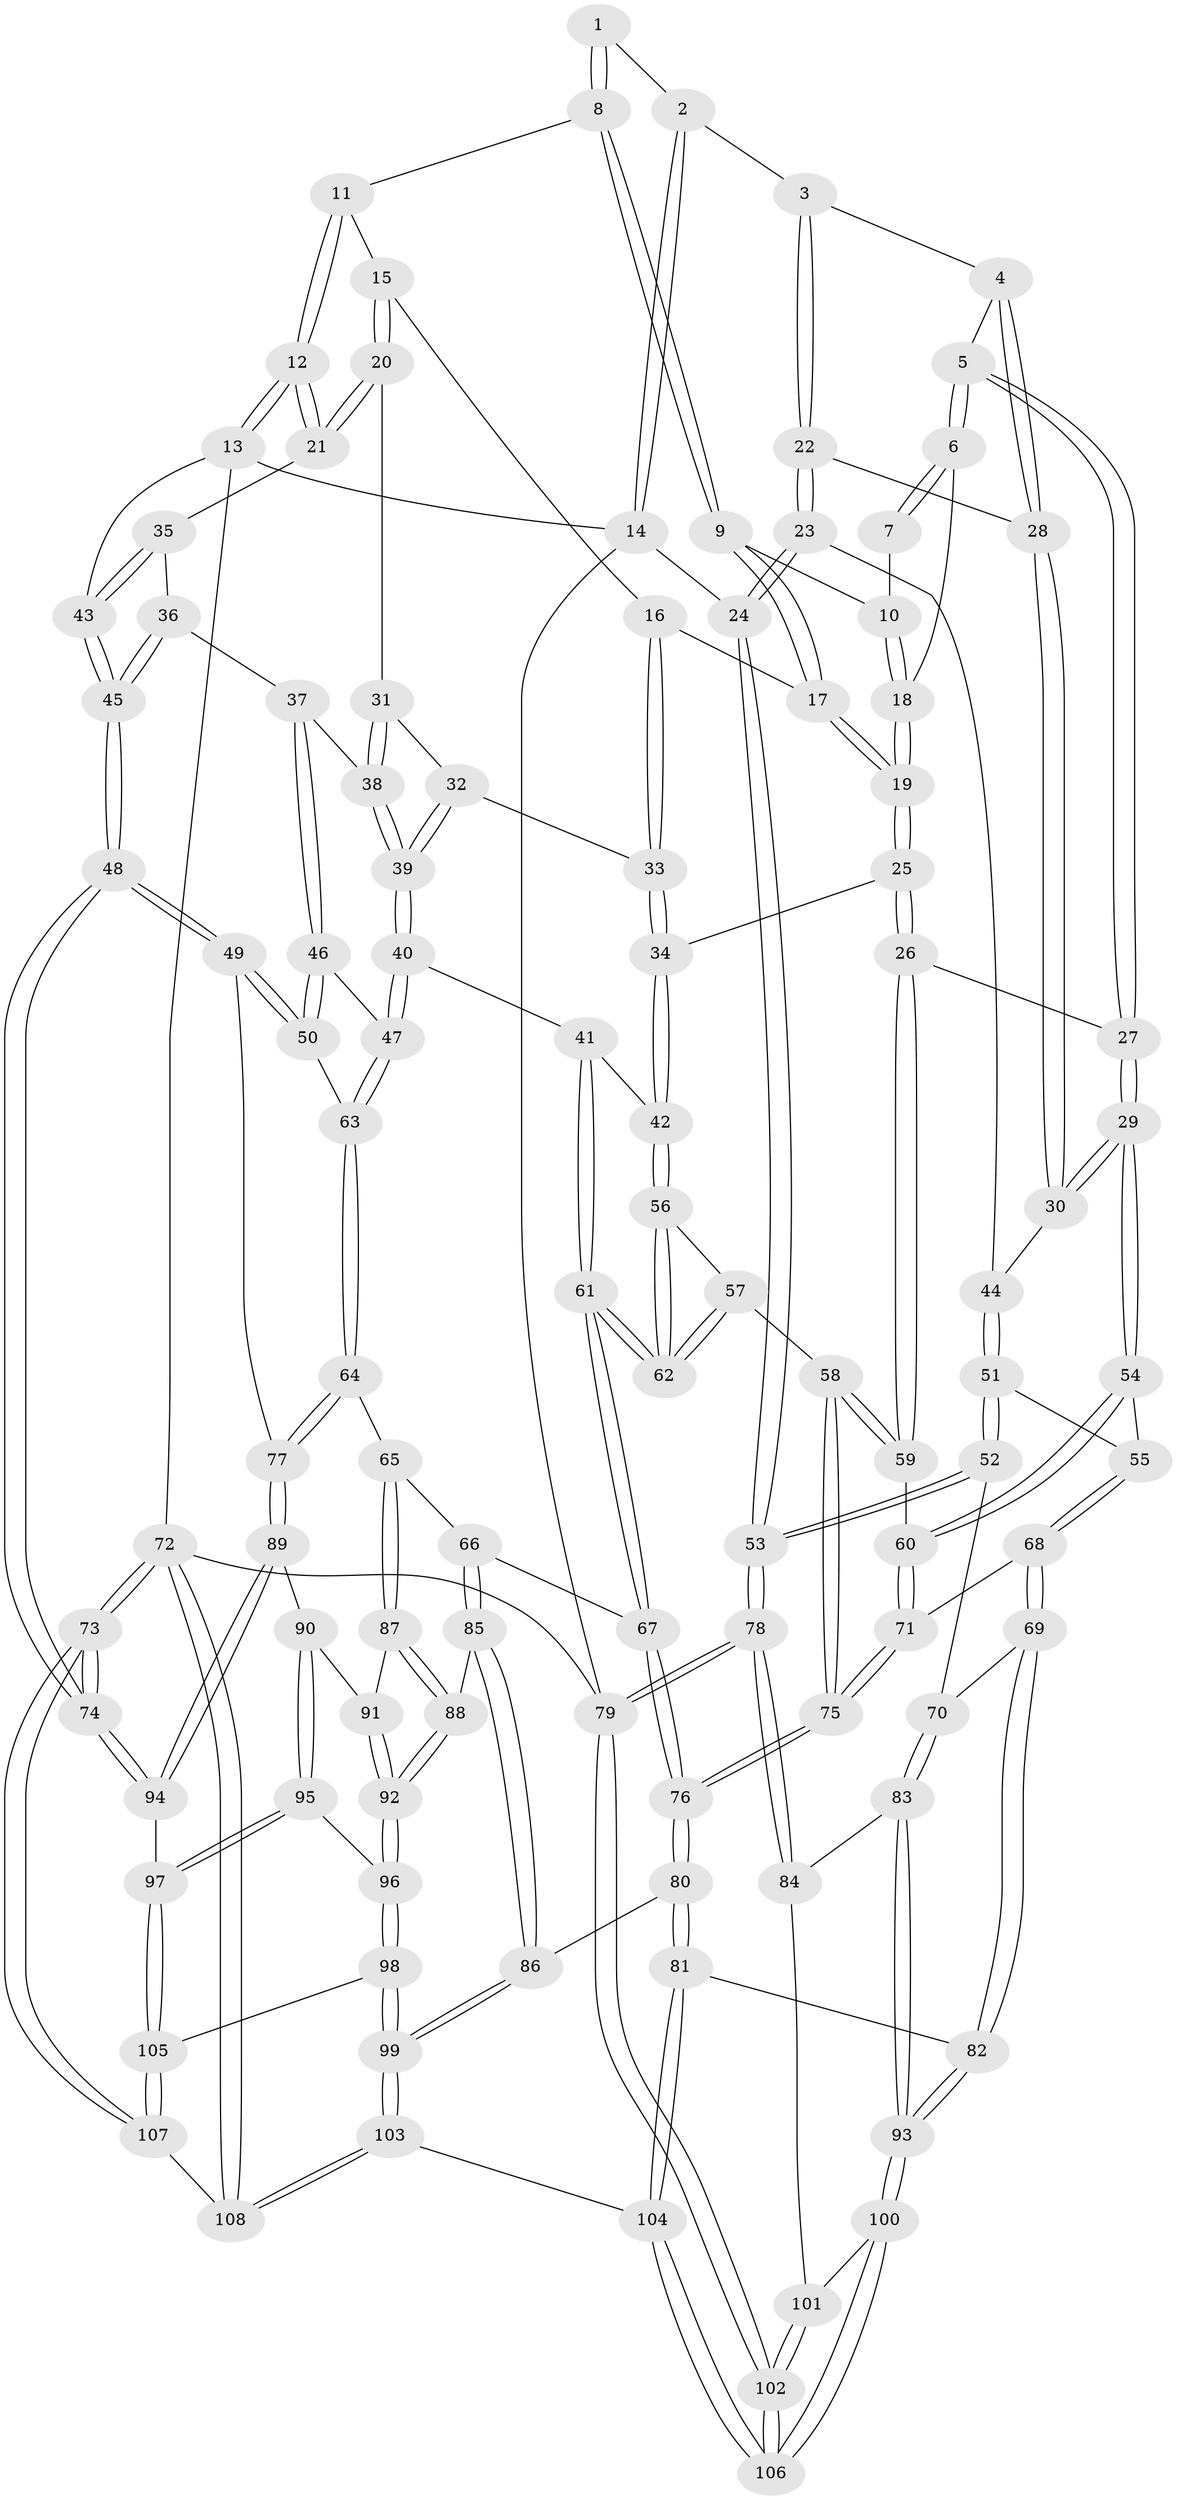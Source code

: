 // coarse degree distribution, {3: 0.17647058823529413, 4: 0.4117647058823529, 5: 0.29411764705882354, 2: 0.029411764705882353, 6: 0.08823529411764706}
// Generated by graph-tools (version 1.1) at 2025/52/02/27/25 19:52:42]
// undirected, 108 vertices, 267 edges
graph export_dot {
graph [start="1"]
  node [color=gray90,style=filled];
  1 [pos="+0.394513929022386+0"];
  2 [pos="+0.09311275897198908+0"];
  3 [pos="+0.24919814436583168+0.09731153610265117"];
  4 [pos="+0.2918497459030234+0.13700685245348204"];
  5 [pos="+0.3140990617237899+0.1442237395982507"];
  6 [pos="+0.3279245330629813+0.13720068708561164"];
  7 [pos="+0.36290538842267467+0.0557104945210289"];
  8 [pos="+0.6297150151779013+0"];
  9 [pos="+0.5205215548246268+0.040301839923682845"];
  10 [pos="+0.49232559920346075+0.07441134502316461"];
  11 [pos="+0.6468790049824943+0"];
  12 [pos="+1+0"];
  13 [pos="+1+0"];
  14 [pos="+0+0"];
  15 [pos="+0.6692267265146548+0"];
  16 [pos="+0.5964739276112925+0.2060123777687152"];
  17 [pos="+0.5666947330024202+0.20852007743606005"];
  18 [pos="+0.45973046384280436+0.12237342374811566"];
  19 [pos="+0.48355284389762404+0.2505935208124274"];
  20 [pos="+0.7569130881549322+0.15382812202669688"];
  21 [pos="+0.8454293088884869+0.19559208503027603"];
  22 [pos="+0.056815885266045876+0.2267063610529257"];
  23 [pos="+0.008224043181835273+0.23701605267608436"];
  24 [pos="+0+0.17728902402578225"];
  25 [pos="+0.4523553679431559+0.32674250141332944"];
  26 [pos="+0.4044945741440214+0.3421073159440996"];
  27 [pos="+0.38264680239153914+0.3405417593767431"];
  28 [pos="+0.21155767599357558+0.24174799534957425"];
  29 [pos="+0.34068800361310836+0.35919442732066337"];
  30 [pos="+0.2882088810565139+0.3430681110579974"];
  31 [pos="+0.7282164803349332+0.19061447042516186"];
  32 [pos="+0.652147520549592+0.23992407353357723"];
  33 [pos="+0.640884872148783+0.23721020534033682"];
  34 [pos="+0.5172533247326423+0.35427969484753236"];
  35 [pos="+0.8577957430459926+0.22251404023873833"];
  36 [pos="+0.8754535488344501+0.296811883459675"];
  37 [pos="+0.8703648600237535+0.3065255587232127"];
  38 [pos="+0.7416791188131597+0.31493636075006537"];
  39 [pos="+0.6776527870612078+0.3632804137099233"];
  40 [pos="+0.6645864211975933+0.39598404670821324"];
  41 [pos="+0.641810204091953+0.40142851224092885"];
  42 [pos="+0.5782562686263236+0.3967093994969547"];
  43 [pos="+1+0.12607984433254132"];
  44 [pos="+0.13993499013435284+0.36982744592369177"];
  45 [pos="+1+0.2975865370014358"];
  46 [pos="+0.8663096350719931+0.3608580977895309"];
  47 [pos="+0.7294637463897723+0.4411679629449955"];
  48 [pos="+1+0.5745433523385933"];
  49 [pos="+1+0.5553078924652197"];
  50 [pos="+0.9415356957757702+0.501114139540103"];
  51 [pos="+0.13932721321535424+0.45609760131827654"];
  52 [pos="+0.09924452135678319+0.5047539901694877"];
  53 [pos="+0+0.4689326609423588"];
  54 [pos="+0.32742863055199667+0.3902453339252323"];
  55 [pos="+0.24514216458749583+0.4817009424870897"];
  56 [pos="+0.5590098831780717+0.4503685743601504"];
  57 [pos="+0.5137885331982696+0.5152781437176595"];
  58 [pos="+0.47213944786961465+0.5318464056244346"];
  59 [pos="+0.44572106841934434+0.5034890525450982"];
  60 [pos="+0.3529654424654933+0.5370712020134089"];
  61 [pos="+0.6236837743950818+0.5937151595659594"];
  62 [pos="+0.6113592370719219+0.5807600630635421"];
  63 [pos="+0.7581964521702779+0.5125330364544932"];
  64 [pos="+0.726697140538372+0.5970468425806045"];
  65 [pos="+0.7123829889888306+0.6043831530320798"];
  66 [pos="+0.645010187358516+0.6034066843417831"];
  67 [pos="+0.625235823949383+0.5974177631794378"];
  68 [pos="+0.25837284475933653+0.595676552566067"];
  69 [pos="+0.24486477912273413+0.6275379390063567"];
  70 [pos="+0.13742036657648204+0.6018559237735386"];
  71 [pos="+0.35143144547674454+0.5404918380932356"];
  72 [pos="+1+1"];
  73 [pos="+1+1"];
  74 [pos="+1+0.7627199267638839"];
  75 [pos="+0.45933565532263415+0.6498226746807318"];
  76 [pos="+0.4662498825058764+0.6903830607992743"];
  77 [pos="+0.8461006872007012+0.6611787316529399"];
  78 [pos="+0+0.6872953136578928"];
  79 [pos="+0+1"];
  80 [pos="+0.4543856931403585+0.7201701578807493"];
  81 [pos="+0.3413964094928367+0.7522006497010978"];
  82 [pos="+0.30489182068247456+0.7514970887332485"];
  83 [pos="+0.041266796951672784+0.6840463158088342"];
  84 [pos="+0.01395825809510251+0.7012155338246938"];
  85 [pos="+0.6304233506164804+0.7542691517081742"];
  86 [pos="+0.49426412507581974+0.7567806592614057"];
  87 [pos="+0.712382348689478+0.6545759169713293"];
  88 [pos="+0.6351566123878483+0.7563023842088404"];
  89 [pos="+0.8398048286309721+0.710754225753758"];
  90 [pos="+0.7727940372352782+0.7415642902408894"];
  91 [pos="+0.7225936188353296+0.704376543507489"];
  92 [pos="+0.6709178876553582+0.7815225668434984"];
  93 [pos="+0.3005559683647671+0.7556971920151395"];
  94 [pos="+0.9023811874098899+0.8354646749699044"];
  95 [pos="+0.7448163097635015+0.8000208987088029"];
  96 [pos="+0.6892972242553647+0.8111637033061463"];
  97 [pos="+0.8665164085147642+0.8724199157463363"];
  98 [pos="+0.6655414710950196+0.8901594255247506"];
  99 [pos="+0.5808863817720591+1"];
  100 [pos="+0.2899226000445632+0.7681403737563306"];
  101 [pos="+0.08934599616634661+0.7832832700822553"];
  102 [pos="+0.07162841858958709+1"];
  103 [pos="+0.5605884086148684+1"];
  104 [pos="+0.49741129104821785+1"];
  105 [pos="+0.8595395322456246+0.8910921706264845"];
  106 [pos="+0.09002323431584153+1"];
  107 [pos="+0.8591504286980047+0.8969191508746562"];
  108 [pos="+0.7702654382344023+1"];
  1 -- 2;
  1 -- 8;
  1 -- 8;
  2 -- 3;
  2 -- 14;
  2 -- 14;
  3 -- 4;
  3 -- 22;
  3 -- 22;
  4 -- 5;
  4 -- 28;
  4 -- 28;
  5 -- 6;
  5 -- 6;
  5 -- 27;
  5 -- 27;
  6 -- 7;
  6 -- 7;
  6 -- 18;
  7 -- 10;
  8 -- 9;
  8 -- 9;
  8 -- 11;
  9 -- 10;
  9 -- 17;
  9 -- 17;
  10 -- 18;
  10 -- 18;
  11 -- 12;
  11 -- 12;
  11 -- 15;
  12 -- 13;
  12 -- 13;
  12 -- 21;
  12 -- 21;
  13 -- 14;
  13 -- 43;
  13 -- 72;
  14 -- 24;
  14 -- 79;
  15 -- 16;
  15 -- 20;
  15 -- 20;
  16 -- 17;
  16 -- 33;
  16 -- 33;
  17 -- 19;
  17 -- 19;
  18 -- 19;
  18 -- 19;
  19 -- 25;
  19 -- 25;
  20 -- 21;
  20 -- 21;
  20 -- 31;
  21 -- 35;
  22 -- 23;
  22 -- 23;
  22 -- 28;
  23 -- 24;
  23 -- 24;
  23 -- 44;
  24 -- 53;
  24 -- 53;
  25 -- 26;
  25 -- 26;
  25 -- 34;
  26 -- 27;
  26 -- 59;
  26 -- 59;
  27 -- 29;
  27 -- 29;
  28 -- 30;
  28 -- 30;
  29 -- 30;
  29 -- 30;
  29 -- 54;
  29 -- 54;
  30 -- 44;
  31 -- 32;
  31 -- 38;
  31 -- 38;
  32 -- 33;
  32 -- 39;
  32 -- 39;
  33 -- 34;
  33 -- 34;
  34 -- 42;
  34 -- 42;
  35 -- 36;
  35 -- 43;
  35 -- 43;
  36 -- 37;
  36 -- 45;
  36 -- 45;
  37 -- 38;
  37 -- 46;
  37 -- 46;
  38 -- 39;
  38 -- 39;
  39 -- 40;
  39 -- 40;
  40 -- 41;
  40 -- 47;
  40 -- 47;
  41 -- 42;
  41 -- 61;
  41 -- 61;
  42 -- 56;
  42 -- 56;
  43 -- 45;
  43 -- 45;
  44 -- 51;
  44 -- 51;
  45 -- 48;
  45 -- 48;
  46 -- 47;
  46 -- 50;
  46 -- 50;
  47 -- 63;
  47 -- 63;
  48 -- 49;
  48 -- 49;
  48 -- 74;
  48 -- 74;
  49 -- 50;
  49 -- 50;
  49 -- 77;
  50 -- 63;
  51 -- 52;
  51 -- 52;
  51 -- 55;
  52 -- 53;
  52 -- 53;
  52 -- 70;
  53 -- 78;
  53 -- 78;
  54 -- 55;
  54 -- 60;
  54 -- 60;
  55 -- 68;
  55 -- 68;
  56 -- 57;
  56 -- 62;
  56 -- 62;
  57 -- 58;
  57 -- 62;
  57 -- 62;
  58 -- 59;
  58 -- 59;
  58 -- 75;
  58 -- 75;
  59 -- 60;
  60 -- 71;
  60 -- 71;
  61 -- 62;
  61 -- 62;
  61 -- 67;
  61 -- 67;
  63 -- 64;
  63 -- 64;
  64 -- 65;
  64 -- 77;
  64 -- 77;
  65 -- 66;
  65 -- 87;
  65 -- 87;
  66 -- 67;
  66 -- 85;
  66 -- 85;
  67 -- 76;
  67 -- 76;
  68 -- 69;
  68 -- 69;
  68 -- 71;
  69 -- 70;
  69 -- 82;
  69 -- 82;
  70 -- 83;
  70 -- 83;
  71 -- 75;
  71 -- 75;
  72 -- 73;
  72 -- 73;
  72 -- 108;
  72 -- 108;
  72 -- 79;
  73 -- 74;
  73 -- 74;
  73 -- 107;
  73 -- 107;
  74 -- 94;
  74 -- 94;
  75 -- 76;
  75 -- 76;
  76 -- 80;
  76 -- 80;
  77 -- 89;
  77 -- 89;
  78 -- 79;
  78 -- 79;
  78 -- 84;
  78 -- 84;
  79 -- 102;
  79 -- 102;
  80 -- 81;
  80 -- 81;
  80 -- 86;
  81 -- 82;
  81 -- 104;
  81 -- 104;
  82 -- 93;
  82 -- 93;
  83 -- 84;
  83 -- 93;
  83 -- 93;
  84 -- 101;
  85 -- 86;
  85 -- 86;
  85 -- 88;
  86 -- 99;
  86 -- 99;
  87 -- 88;
  87 -- 88;
  87 -- 91;
  88 -- 92;
  88 -- 92;
  89 -- 90;
  89 -- 94;
  89 -- 94;
  90 -- 91;
  90 -- 95;
  90 -- 95;
  91 -- 92;
  91 -- 92;
  92 -- 96;
  92 -- 96;
  93 -- 100;
  93 -- 100;
  94 -- 97;
  95 -- 96;
  95 -- 97;
  95 -- 97;
  96 -- 98;
  96 -- 98;
  97 -- 105;
  97 -- 105;
  98 -- 99;
  98 -- 99;
  98 -- 105;
  99 -- 103;
  99 -- 103;
  100 -- 101;
  100 -- 106;
  100 -- 106;
  101 -- 102;
  101 -- 102;
  102 -- 106;
  102 -- 106;
  103 -- 104;
  103 -- 108;
  103 -- 108;
  104 -- 106;
  104 -- 106;
  105 -- 107;
  105 -- 107;
  107 -- 108;
}
